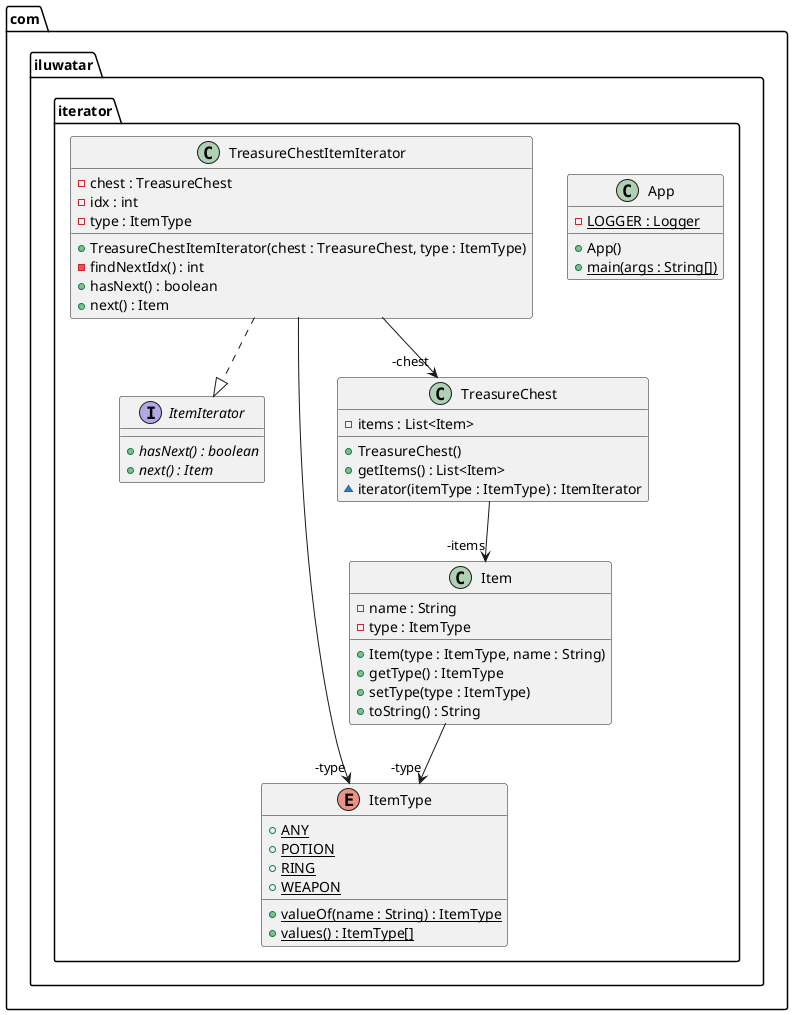 @startuml
package com.iluwatar.iterator {
  class App {
    - LOGGER : Logger {static}
    + App()
    + main(args : String[]) {static}
  }
  class Item {
    - name : String
    - type : ItemType
    + Item(type : ItemType, name : String)
    + getType() : ItemType
    + setType(type : ItemType)
    + toString() : String
  }
  interface ItemIterator {
    + hasNext() : boolean {abstract}
    + next() : Item {abstract}
  }
  enum ItemType {
    + ANY {static}
    + POTION {static}
    + RING {static}
    + WEAPON {static}
    + valueOf(name : String) : ItemType {static}
    + values() : ItemType[] {static}
  }
  class TreasureChest {
    - items : List<Item>
    + TreasureChest()
    + getItems() : List<Item>
    ~ iterator(itemType : ItemType) : ItemIterator
  }
  class TreasureChestItemIterator {
    - chest : TreasureChest
    - idx : int
    - type : ItemType
    + TreasureChestItemIterator(chest : TreasureChest, type : ItemType)
    - findNextIdx() : int
    + hasNext() : boolean
    + next() : Item
  }
}
Item -->  "-type" ItemType
TreasureChest -->  "-items" Item
TreasureChestItemIterator -->  "-type" ItemType
TreasureChestItemIterator -->  "-chest" TreasureChest
TreasureChestItemIterator ..|> ItemIterator 
@enduml